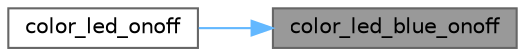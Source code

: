 digraph "color_led_blue_onoff"
{
 // LATEX_PDF_SIZE
  bgcolor="transparent";
  edge [fontname=Helvetica,fontsize=10,labelfontname=Helvetica,labelfontsize=10];
  node [fontname=Helvetica,fontsize=10,shape=box,height=0.2,width=0.4];
  rankdir="RL";
  Node1 [id="Node000001",label="color_led_blue_onoff",height=0.2,width=0.4,color="gray40", fillcolor="grey60", style="filled", fontcolor="black",tooltip="Switches on/off the blue component of color LED 0."];
  Node1 -> Node2 [id="edge1_Node000001_Node000002",dir="back",color="steelblue1",style="solid",tooltip=" "];
  Node2 [id="Node000002",label="color_led_onoff",height=0.2,width=0.4,color="grey40", fillcolor="white", style="filled",URL="$group__LEDS.html#ga17a899bd719b38cfad2b6c69dd75b7ef",tooltip="Switches on/off the red/green/blue components of color LED 0."];
}

